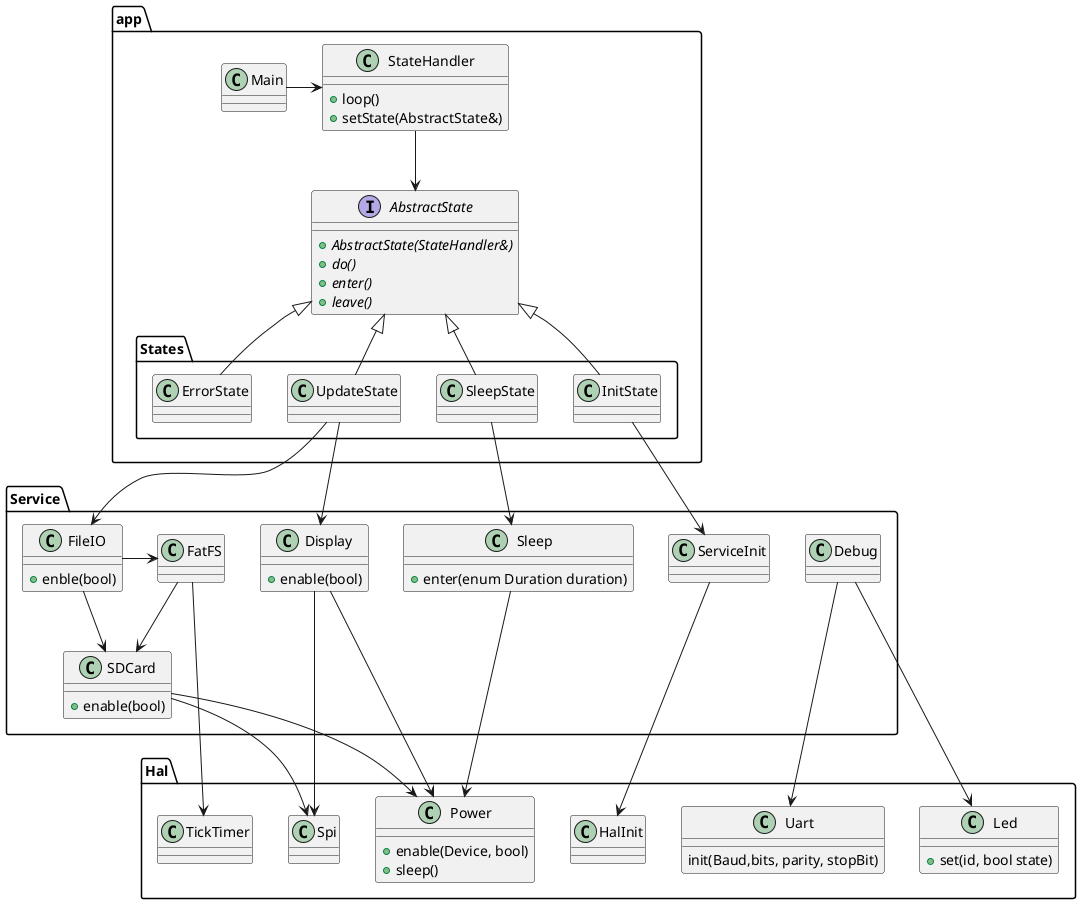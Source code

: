 @startuml

package app {
    class Main
    class StateHandler {
        +loop()
        +setState(AbstractState&)
    }
    interface AbstractState {
        {abstract}+AbstractState(StateHandler&)
        {abstract} +do()
        {abstract} +enter()
        {abstract} +leave()
    }
    package States {
        class SleepState
        class UpdateState
        class InitState
        class ErrorState

        UpdateState -u-|> AbstractState
        SleepState -u-|> AbstractState
        InitState -u-|> AbstractState
        ErrorState -u-|> AbstractState

    }

    Main -> StateHandler
    StateHandler --> AbstractState
}

package Service {
    class FileIO {
        +enble(bool)
    }
    class FatFS
    class ServiceInit {
      
    }
    class Display {
        +enable(bool)
    }
    class SDCard {
        +enable(bool)
    }
    class Debug
    class Sleep {
        +enter(enum Duration duration)
    }

}

package Hal {

    class Spi 
    class Uart {
        init(Baud,bits, parity, stopBit)

    }
    
    class HalInit
    class Power {
        +enable(Device, bool)
        +sleep()
    }
    class Led {
        +set(id, bool state)
    }

    class TickTimer {

    }


}

InitState --> ServiceInit
ServiceInit --> HalInit
UpdateState --> FileIO
UpdateState --> Display
SleepState --> Sleep
FileIO ->FatFS
FatFS --> SDCard
FileIO --> SDCard

Debug --> Uart
Debug --> Led
SDCard --> Spi
Display --> Spi
SDCard --> Power
Display --> Power
Sleep --> Power
FatFS --> TickTimer
@enduml